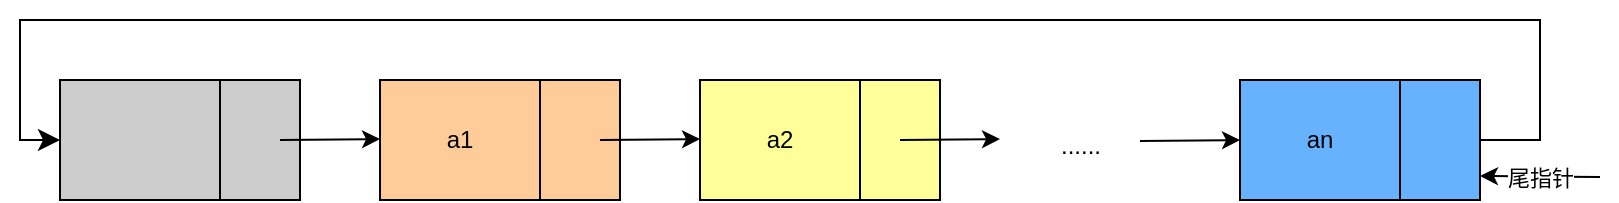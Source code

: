 <mxfile>
    <diagram id="nyC7YUlX42asUNHqJPWw" name="Page-1">
        <mxGraphModel dx="2200" dy="1558" grid="1" gridSize="10" guides="1" tooltips="1" connect="1" arrows="1" fold="1" page="1" pageScale="1" pageWidth="850" pageHeight="1100" math="0" shadow="0">
            <root>
                <mxCell id="0"/>
                <mxCell id="1" parent="0"/>
                <mxCell id="2" value="" style="rounded=0;whiteSpace=wrap;html=1;fillColor=#CCCCCC;" vertex="1" parent="1">
                    <mxGeometry x="890" y="160" width="80" height="60" as="geometry"/>
                </mxCell>
                <mxCell id="3" value="" style="rounded=0;whiteSpace=wrap;html=1;fillColor=#CCCCCC;" vertex="1" parent="1">
                    <mxGeometry x="970" y="160" width="40" height="60" as="geometry"/>
                </mxCell>
                <mxCell id="4" value="d" style="endArrow=classic;html=1;" edge="1" parent="1">
                    <mxGeometry relative="1" as="geometry">
                        <mxPoint x="1660" y="208.5" as="sourcePoint"/>
                        <mxPoint x="1600" y="208" as="targetPoint"/>
                    </mxGeometry>
                </mxCell>
                <mxCell id="5" value="尾指针" style="edgeLabel;resizable=0;html=1;;align=center;verticalAlign=middle;" connectable="0" vertex="1" parent="4">
                    <mxGeometry relative="1" as="geometry"/>
                </mxCell>
                <mxCell id="6" value="a1" style="rounded=0;whiteSpace=wrap;html=1;fillColor=#FFCC99;" vertex="1" parent="1">
                    <mxGeometry x="1050" y="160" width="80" height="60" as="geometry"/>
                </mxCell>
                <mxCell id="7" value="" style="rounded=0;whiteSpace=wrap;html=1;fillColor=#FFCC99;" vertex="1" parent="1">
                    <mxGeometry x="1130" y="160" width="40" height="60" as="geometry"/>
                </mxCell>
                <mxCell id="8" value="a2" style="rounded=0;whiteSpace=wrap;html=1;fillColor=#FFFF99;" vertex="1" parent="1">
                    <mxGeometry x="1210" y="160" width="80" height="60" as="geometry"/>
                </mxCell>
                <mxCell id="9" value="" style="rounded=0;whiteSpace=wrap;html=1;fillColor=#FFFF99;" vertex="1" parent="1">
                    <mxGeometry x="1290" y="160" width="40" height="60" as="geometry"/>
                </mxCell>
                <mxCell id="10" value="an" style="rounded=0;whiteSpace=wrap;html=1;fillColor=#66B2FF;" vertex="1" parent="1">
                    <mxGeometry x="1480" y="160" width="80" height="60" as="geometry"/>
                </mxCell>
                <mxCell id="11" value="" style="rounded=0;whiteSpace=wrap;html=1;fillColor=#66B2FF;" vertex="1" parent="1">
                    <mxGeometry x="1560" y="160" width="40" height="60" as="geometry"/>
                </mxCell>
                <mxCell id="12" value="" style="edgeStyle=segmentEdgeStyle;endArrow=classic;html=1;curved=0;rounded=0;endSize=8;startSize=8;exitX=1;exitY=0.5;exitDx=0;exitDy=0;entryX=0;entryY=0.5;entryDx=0;entryDy=0;" edge="1" parent="1" source="11" target="2">
                    <mxGeometry width="50" height="50" relative="1" as="geometry">
                        <mxPoint x="1330" y="610" as="sourcePoint"/>
                        <mxPoint x="1380" y="560" as="targetPoint"/>
                        <Array as="points">
                            <mxPoint x="1630" y="190"/>
                            <mxPoint x="1630" y="130"/>
                            <mxPoint x="870" y="130"/>
                            <mxPoint x="870" y="190"/>
                        </Array>
                    </mxGeometry>
                </mxCell>
                <mxCell id="13" value="" style="endArrow=classic;html=1;" edge="1" parent="1">
                    <mxGeometry width="50" height="50" relative="1" as="geometry">
                        <mxPoint x="1000" y="190" as="sourcePoint"/>
                        <mxPoint x="1050" y="189.5" as="targetPoint"/>
                    </mxGeometry>
                </mxCell>
                <mxCell id="14" value="" style="endArrow=classic;html=1;" edge="1" parent="1">
                    <mxGeometry width="50" height="50" relative="1" as="geometry">
                        <mxPoint x="1160" y="190" as="sourcePoint"/>
                        <mxPoint x="1210" y="189.5" as="targetPoint"/>
                    </mxGeometry>
                </mxCell>
                <mxCell id="15" value="" style="endArrow=classic;html=1;" edge="1" parent="1">
                    <mxGeometry width="50" height="50" relative="1" as="geometry">
                        <mxPoint x="1310" y="190" as="sourcePoint"/>
                        <mxPoint x="1360" y="189.5" as="targetPoint"/>
                    </mxGeometry>
                </mxCell>
                <mxCell id="16" value="" style="endArrow=classic;html=1;" edge="1" parent="1">
                    <mxGeometry width="50" height="50" relative="1" as="geometry">
                        <mxPoint x="1430" y="190.5" as="sourcePoint"/>
                        <mxPoint x="1480" y="190" as="targetPoint"/>
                    </mxGeometry>
                </mxCell>
                <mxCell id="17" value="......" style="text;html=1;align=center;verticalAlign=middle;resizable=0;points=[];autosize=1;strokeColor=none;fillColor=none;" vertex="1" parent="1">
                    <mxGeometry x="1380" y="178" width="40" height="30" as="geometry"/>
                </mxCell>
            </root>
        </mxGraphModel>
    </diagram>
</mxfile>